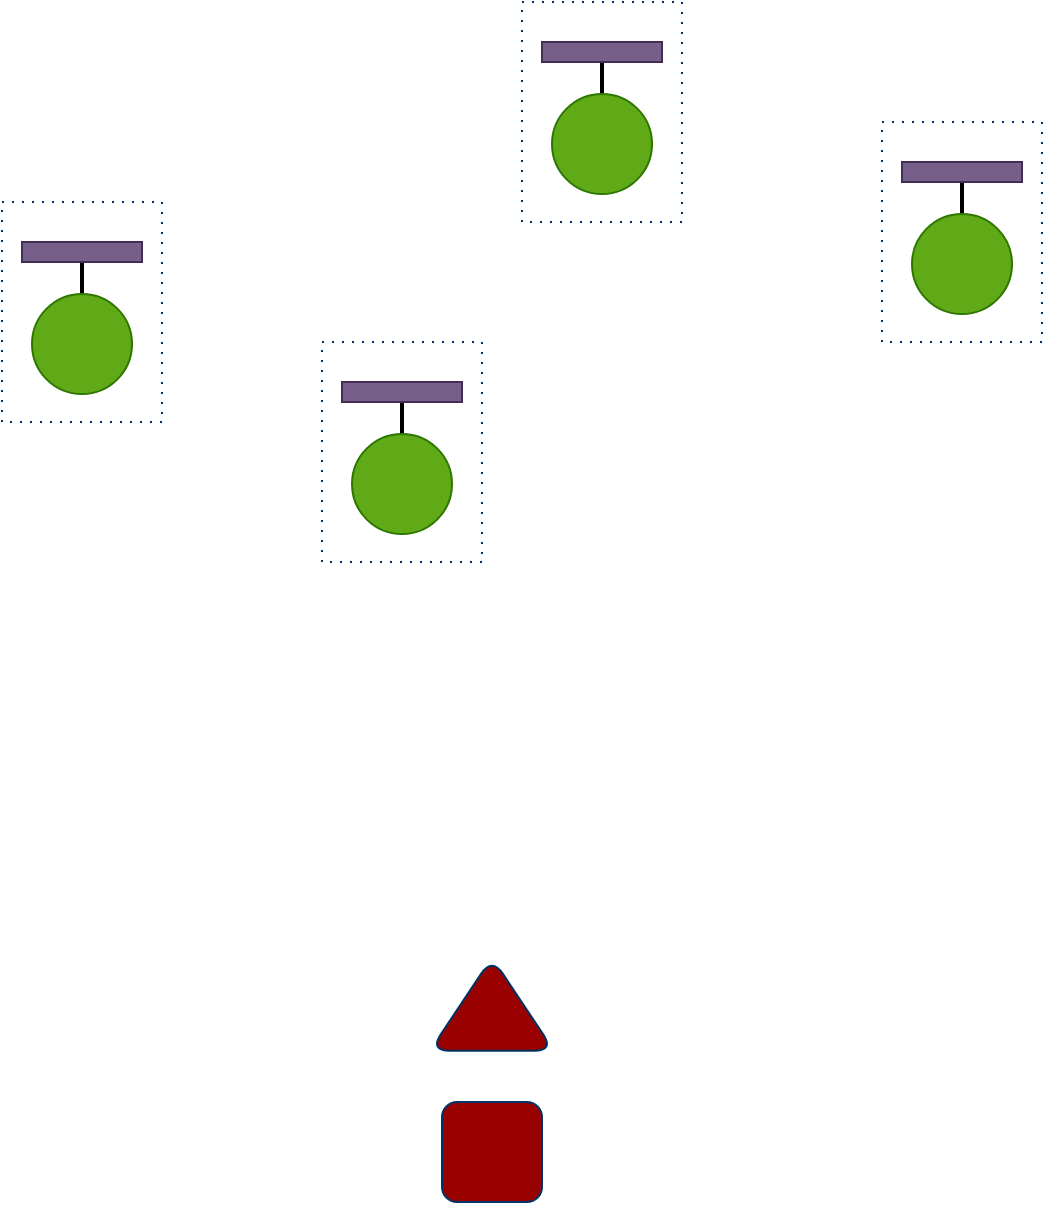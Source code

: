 <mxfile version="13.6.0" type="github">
  <diagram id="lKYPAJUGjYp6lhN6peeQ" name="Page-1">
    <mxGraphModel dx="1422" dy="767" grid="1" gridSize="10" guides="1" tooltips="1" connect="1" arrows="1" fold="1" page="1" pageScale="1" pageWidth="1100" pageHeight="850" math="0" shadow="0">
      <root>
        <mxCell id="0" />
        <mxCell id="1" parent="0" />
        <mxCell id="1fammQ8xEcBehh22gv-o-6" value="" style="triangle;whiteSpace=wrap;html=1;rounded=1;strokeColor=#003366;fillColor=#990000;rotation=-90;" vertex="1" parent="1">
          <mxGeometry x="401.7" y="490" width="46.59" height="62.12" as="geometry" />
        </mxCell>
        <mxCell id="1fammQ8xEcBehh22gv-o-7" value="" style="whiteSpace=wrap;html=1;aspect=fixed;rounded=1;strokeColor=#003366;fillColor=#990000;" vertex="1" parent="1">
          <mxGeometry x="400" y="570" width="50" height="50" as="geometry" />
        </mxCell>
        <mxCell id="1fammQ8xEcBehh22gv-o-15" value="" style="group" vertex="1" connectable="0" parent="1">
          <mxGeometry x="180" y="120" width="80" height="110" as="geometry" />
        </mxCell>
        <mxCell id="1fammQ8xEcBehh22gv-o-14" value="" style="group" vertex="1" connectable="0" parent="1fammQ8xEcBehh22gv-o-15">
          <mxGeometry width="80" height="110" as="geometry" />
        </mxCell>
        <mxCell id="1fammQ8xEcBehh22gv-o-13" value="" style="group" vertex="1" connectable="0" parent="1fammQ8xEcBehh22gv-o-14">
          <mxGeometry width="80" height="110" as="geometry" />
        </mxCell>
        <mxCell id="1fammQ8xEcBehh22gv-o-10" value="" style="rounded=0;whiteSpace=wrap;html=1;dashed=1;dashPattern=1 4;strokeColor=#003366;fillColor=#ffffff;" vertex="1" parent="1fammQ8xEcBehh22gv-o-13">
          <mxGeometry width="80" height="110" as="geometry" />
        </mxCell>
        <mxCell id="1fammQ8xEcBehh22gv-o-12" style="edgeStyle=orthogonalEdgeStyle;rounded=0;orthogonalLoop=1;jettySize=auto;html=1;entryX=0.5;entryY=0;entryDx=0;entryDy=0;endArrow=none;endFill=0;strokeWidth=2;" edge="1" parent="1fammQ8xEcBehh22gv-o-13" source="1fammQ8xEcBehh22gv-o-1" target="1fammQ8xEcBehh22gv-o-5">
          <mxGeometry relative="1" as="geometry" />
        </mxCell>
        <mxCell id="1fammQ8xEcBehh22gv-o-1" value="" style="rounded=0;whiteSpace=wrap;html=1;strokeColor=#432D57;fillColor=#76608a;fontColor=#ffffff;" vertex="1" parent="1fammQ8xEcBehh22gv-o-13">
          <mxGeometry x="10" y="20" width="60" height="10" as="geometry" />
        </mxCell>
        <mxCell id="1fammQ8xEcBehh22gv-o-5" value="" style="ellipse;whiteSpace=wrap;html=1;aspect=fixed;rounded=1;strokeColor=#2D7600;fillColor=#60a917;fontColor=#ffffff;" vertex="1" parent="1fammQ8xEcBehh22gv-o-13">
          <mxGeometry x="15" y="46" width="50" height="50" as="geometry" />
        </mxCell>
        <mxCell id="1fammQ8xEcBehh22gv-o-16" value="" style="group" vertex="1" connectable="0" parent="1">
          <mxGeometry x="620" y="80" width="80" height="110" as="geometry" />
        </mxCell>
        <mxCell id="1fammQ8xEcBehh22gv-o-17" value="" style="group" vertex="1" connectable="0" parent="1fammQ8xEcBehh22gv-o-16">
          <mxGeometry width="80" height="110" as="geometry" />
        </mxCell>
        <mxCell id="1fammQ8xEcBehh22gv-o-18" value="" style="group" vertex="1" connectable="0" parent="1fammQ8xEcBehh22gv-o-17">
          <mxGeometry width="80" height="110" as="geometry" />
        </mxCell>
        <mxCell id="1fammQ8xEcBehh22gv-o-19" value="" style="rounded=0;whiteSpace=wrap;html=1;dashed=1;dashPattern=1 4;strokeColor=#003366;fillColor=#ffffff;" vertex="1" parent="1fammQ8xEcBehh22gv-o-18">
          <mxGeometry width="80" height="110" as="geometry" />
        </mxCell>
        <mxCell id="1fammQ8xEcBehh22gv-o-20" style="edgeStyle=orthogonalEdgeStyle;rounded=0;orthogonalLoop=1;jettySize=auto;html=1;entryX=0.5;entryY=0;entryDx=0;entryDy=0;endArrow=none;endFill=0;strokeWidth=2;" edge="1" parent="1fammQ8xEcBehh22gv-o-18" source="1fammQ8xEcBehh22gv-o-21" target="1fammQ8xEcBehh22gv-o-22">
          <mxGeometry relative="1" as="geometry" />
        </mxCell>
        <mxCell id="1fammQ8xEcBehh22gv-o-21" value="" style="rounded=0;whiteSpace=wrap;html=1;strokeColor=#432D57;fillColor=#76608a;fontColor=#ffffff;" vertex="1" parent="1fammQ8xEcBehh22gv-o-18">
          <mxGeometry x="10" y="20" width="60" height="10" as="geometry" />
        </mxCell>
        <mxCell id="1fammQ8xEcBehh22gv-o-22" value="" style="ellipse;whiteSpace=wrap;html=1;aspect=fixed;rounded=1;strokeColor=#2D7600;fillColor=#60a917;fontColor=#ffffff;" vertex="1" parent="1fammQ8xEcBehh22gv-o-18">
          <mxGeometry x="15" y="46" width="50" height="50" as="geometry" />
        </mxCell>
        <mxCell id="1fammQ8xEcBehh22gv-o-23" value="" style="group" vertex="1" connectable="0" parent="1">
          <mxGeometry x="340" y="190" width="80" height="110" as="geometry" />
        </mxCell>
        <mxCell id="1fammQ8xEcBehh22gv-o-24" value="" style="group" vertex="1" connectable="0" parent="1fammQ8xEcBehh22gv-o-23">
          <mxGeometry width="80" height="110" as="geometry" />
        </mxCell>
        <mxCell id="1fammQ8xEcBehh22gv-o-25" value="" style="group" vertex="1" connectable="0" parent="1fammQ8xEcBehh22gv-o-24">
          <mxGeometry width="80" height="110" as="geometry" />
        </mxCell>
        <mxCell id="1fammQ8xEcBehh22gv-o-26" value="" style="rounded=0;whiteSpace=wrap;html=1;dashed=1;dashPattern=1 4;strokeColor=#003366;fillColor=#ffffff;" vertex="1" parent="1fammQ8xEcBehh22gv-o-25">
          <mxGeometry width="80" height="110" as="geometry" />
        </mxCell>
        <mxCell id="1fammQ8xEcBehh22gv-o-27" style="edgeStyle=orthogonalEdgeStyle;rounded=0;orthogonalLoop=1;jettySize=auto;html=1;entryX=0.5;entryY=0;entryDx=0;entryDy=0;endArrow=none;endFill=0;strokeWidth=2;" edge="1" parent="1fammQ8xEcBehh22gv-o-25" source="1fammQ8xEcBehh22gv-o-28" target="1fammQ8xEcBehh22gv-o-29">
          <mxGeometry relative="1" as="geometry" />
        </mxCell>
        <mxCell id="1fammQ8xEcBehh22gv-o-28" value="" style="rounded=0;whiteSpace=wrap;html=1;strokeColor=#432D57;fillColor=#76608a;fontColor=#ffffff;" vertex="1" parent="1fammQ8xEcBehh22gv-o-25">
          <mxGeometry x="10" y="20" width="60" height="10" as="geometry" />
        </mxCell>
        <mxCell id="1fammQ8xEcBehh22gv-o-29" value="" style="ellipse;whiteSpace=wrap;html=1;aspect=fixed;rounded=1;strokeColor=#2D7600;fillColor=#60a917;fontColor=#ffffff;" vertex="1" parent="1fammQ8xEcBehh22gv-o-25">
          <mxGeometry x="15" y="46" width="50" height="50" as="geometry" />
        </mxCell>
        <mxCell id="1fammQ8xEcBehh22gv-o-30" value="" style="group" vertex="1" connectable="0" parent="1">
          <mxGeometry x="440" y="20" width="80" height="110" as="geometry" />
        </mxCell>
        <mxCell id="1fammQ8xEcBehh22gv-o-31" value="" style="group" vertex="1" connectable="0" parent="1fammQ8xEcBehh22gv-o-30">
          <mxGeometry width="80" height="110" as="geometry" />
        </mxCell>
        <mxCell id="1fammQ8xEcBehh22gv-o-32" value="" style="group" vertex="1" connectable="0" parent="1fammQ8xEcBehh22gv-o-31">
          <mxGeometry width="80" height="110" as="geometry" />
        </mxCell>
        <mxCell id="1fammQ8xEcBehh22gv-o-33" value="" style="rounded=0;whiteSpace=wrap;html=1;dashed=1;dashPattern=1 4;strokeColor=#003366;fillColor=#ffffff;" vertex="1" parent="1fammQ8xEcBehh22gv-o-32">
          <mxGeometry width="80" height="110" as="geometry" />
        </mxCell>
        <mxCell id="1fammQ8xEcBehh22gv-o-34" style="edgeStyle=orthogonalEdgeStyle;rounded=0;orthogonalLoop=1;jettySize=auto;html=1;entryX=0.5;entryY=0;entryDx=0;entryDy=0;endArrow=none;endFill=0;strokeWidth=2;" edge="1" parent="1fammQ8xEcBehh22gv-o-32" source="1fammQ8xEcBehh22gv-o-35" target="1fammQ8xEcBehh22gv-o-36">
          <mxGeometry relative="1" as="geometry" />
        </mxCell>
        <mxCell id="1fammQ8xEcBehh22gv-o-35" value="" style="rounded=0;whiteSpace=wrap;html=1;strokeColor=#432D57;fillColor=#76608a;fontColor=#ffffff;" vertex="1" parent="1fammQ8xEcBehh22gv-o-32">
          <mxGeometry x="10" y="20" width="60" height="10" as="geometry" />
        </mxCell>
        <mxCell id="1fammQ8xEcBehh22gv-o-36" value="" style="ellipse;whiteSpace=wrap;html=1;aspect=fixed;rounded=1;strokeColor=#2D7600;fillColor=#60a917;fontColor=#ffffff;" vertex="1" parent="1fammQ8xEcBehh22gv-o-32">
          <mxGeometry x="15" y="46" width="50" height="50" as="geometry" />
        </mxCell>
      </root>
    </mxGraphModel>
  </diagram>
</mxfile>
